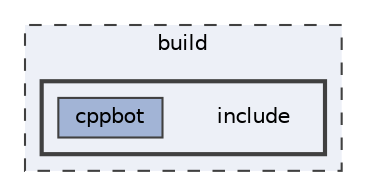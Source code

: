 digraph "build/include"
{
 // LATEX_PDF_SIZE
  bgcolor="transparent";
  edge [fontname=Helvetica,fontsize=10,labelfontname=Helvetica,labelfontsize=10];
  node [fontname=Helvetica,fontsize=10,shape=box,height=0.2,width=0.4];
  compound=true
  subgraph clusterdir_4fef79e7177ba769987a8da36c892c5f {
    graph [ bgcolor="#edf0f7", pencolor="grey25", label="build", fontname=Helvetica,fontsize=10 style="filled,dashed", URL="dir_4fef79e7177ba769987a8da36c892c5f.html",tooltip=""]
  subgraph clusterdir_8f2980731aba7ec7b9fcae5764f196e3 {
    graph [ bgcolor="#edf0f7", pencolor="grey25", label="", fontname=Helvetica,fontsize=10 style="filled,bold", URL="dir_8f2980731aba7ec7b9fcae5764f196e3.html",tooltip=""]
    dir_8f2980731aba7ec7b9fcae5764f196e3 [shape=plaintext, label="include"];
  dir_8a5f375564d639c9224138596e63cd06 [label="cppbot", fillcolor="#a2b4d6", color="grey25", style="filled", URL="dir_8a5f375564d639c9224138596e63cd06.html",tooltip=""];
  }
  }
}
